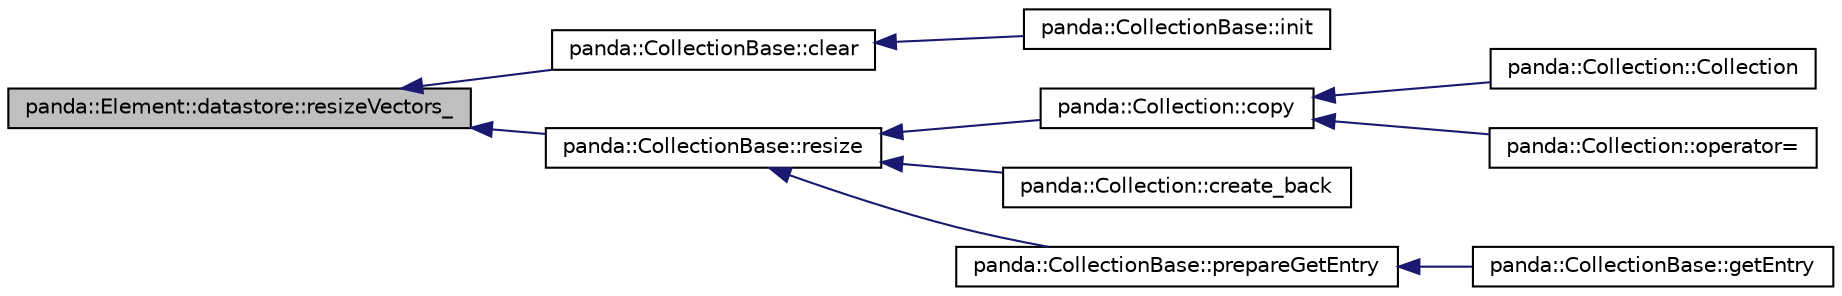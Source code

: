 digraph G
{
  edge [fontname="Helvetica",fontsize="10",labelfontname="Helvetica",labelfontsize="10"];
  node [fontname="Helvetica",fontsize="10",shape=record];
  rankdir=LR;
  Node1 [label="panda::Element::datastore::resizeVectors_",height=0.2,width=0.4,color="black", fillcolor="grey75", style="filled" fontcolor="black"];
  Node1 -> Node2 [dir=back,color="midnightblue",fontsize="10",style="solid"];
  Node2 [label="panda::CollectionBase::clear",height=0.2,width=0.4,color="black", fillcolor="white", style="filled",URL="$classpanda_1_1CollectionBase.html#a5820623424a01aa34f3988ead2612576",tooltip="Clear the container (set size = 0)."];
  Node2 -> Node3 [dir=back,color="midnightblue",fontsize="10",style="solid"];
  Node3 [label="panda::CollectionBase::init",height=0.2,width=0.4,color="black", fillcolor="white", style="filled",URL="$classpanda_1_1CollectionBase.html#acf4c92c41e6efccc8833981c8e8725c1",tooltip="Reset the object state."];
  Node1 -> Node4 [dir=back,color="midnightblue",fontsize="10",style="solid"];
  Node4 [label="panda::CollectionBase::resize",height=0.2,width=0.4,color="black", fillcolor="white", style="filled",URL="$classpanda_1_1CollectionBase.html#a3ec014ac2da87bb755afbea0822621cc",tooltip="Resize the container."];
  Node4 -> Node5 [dir=back,color="midnightblue",fontsize="10",style="solid"];
  Node5 [label="panda::Collection::copy",height=0.2,width=0.4,color="black", fillcolor="white", style="filled",URL="$classpanda_1_1Collection.html#ad194c8ae8355ce5ba6c04518a223cde1",tooltip="Copy the array contents."];
  Node5 -> Node6 [dir=back,color="midnightblue",fontsize="10",style="solid"];
  Node6 [label="panda::Collection::Collection",height=0.2,width=0.4,color="black", fillcolor="white", style="filled",URL="$classpanda_1_1Collection.html#a065b038d41d0437ddacdab9f22f6d397"];
  Node5 -> Node7 [dir=back,color="midnightblue",fontsize="10",style="solid"];
  Node7 [label="panda::Collection::operator=",height=0.2,width=0.4,color="black", fillcolor="white", style="filled",URL="$classpanda_1_1Collection.html#af2065fa6ed20c1fe1dd54b33f83e7778"];
  Node4 -> Node8 [dir=back,color="midnightblue",fontsize="10",style="solid"];
  Node8 [label="panda::Collection::create_back",height=0.2,width=0.4,color="black", fillcolor="white", style="filled",URL="$classpanda_1_1Collection.html#a76d29ff9b6366c3a39f2aa06ac6b0604",tooltip="Create an element at the end of the collection and return a reference."];
  Node4 -> Node9 [dir=back,color="midnightblue",fontsize="10",style="solid"];
  Node9 [label="panda::CollectionBase::prepareGetEntry",height=0.2,width=0.4,color="black", fillcolor="white", style="filled",URL="$classpanda_1_1CollectionBase.html#a217c39578bc5e0e7e2b6ebf44bf93cdd",tooltip="Run a look-ahead of the entry to determine the collection resize."];
  Node9 -> Node10 [dir=back,color="midnightblue",fontsize="10",style="solid"];
  Node10 [label="panda::CollectionBase::getEntry",height=0.2,width=0.4,color="black", fillcolor="white", style="filled",URL="$classpanda_1_1CollectionBase.html#a777e26ce2cc4f86e7cc4eb345b0a78d7",tooltip="Read an entry from an input tree."];
}
